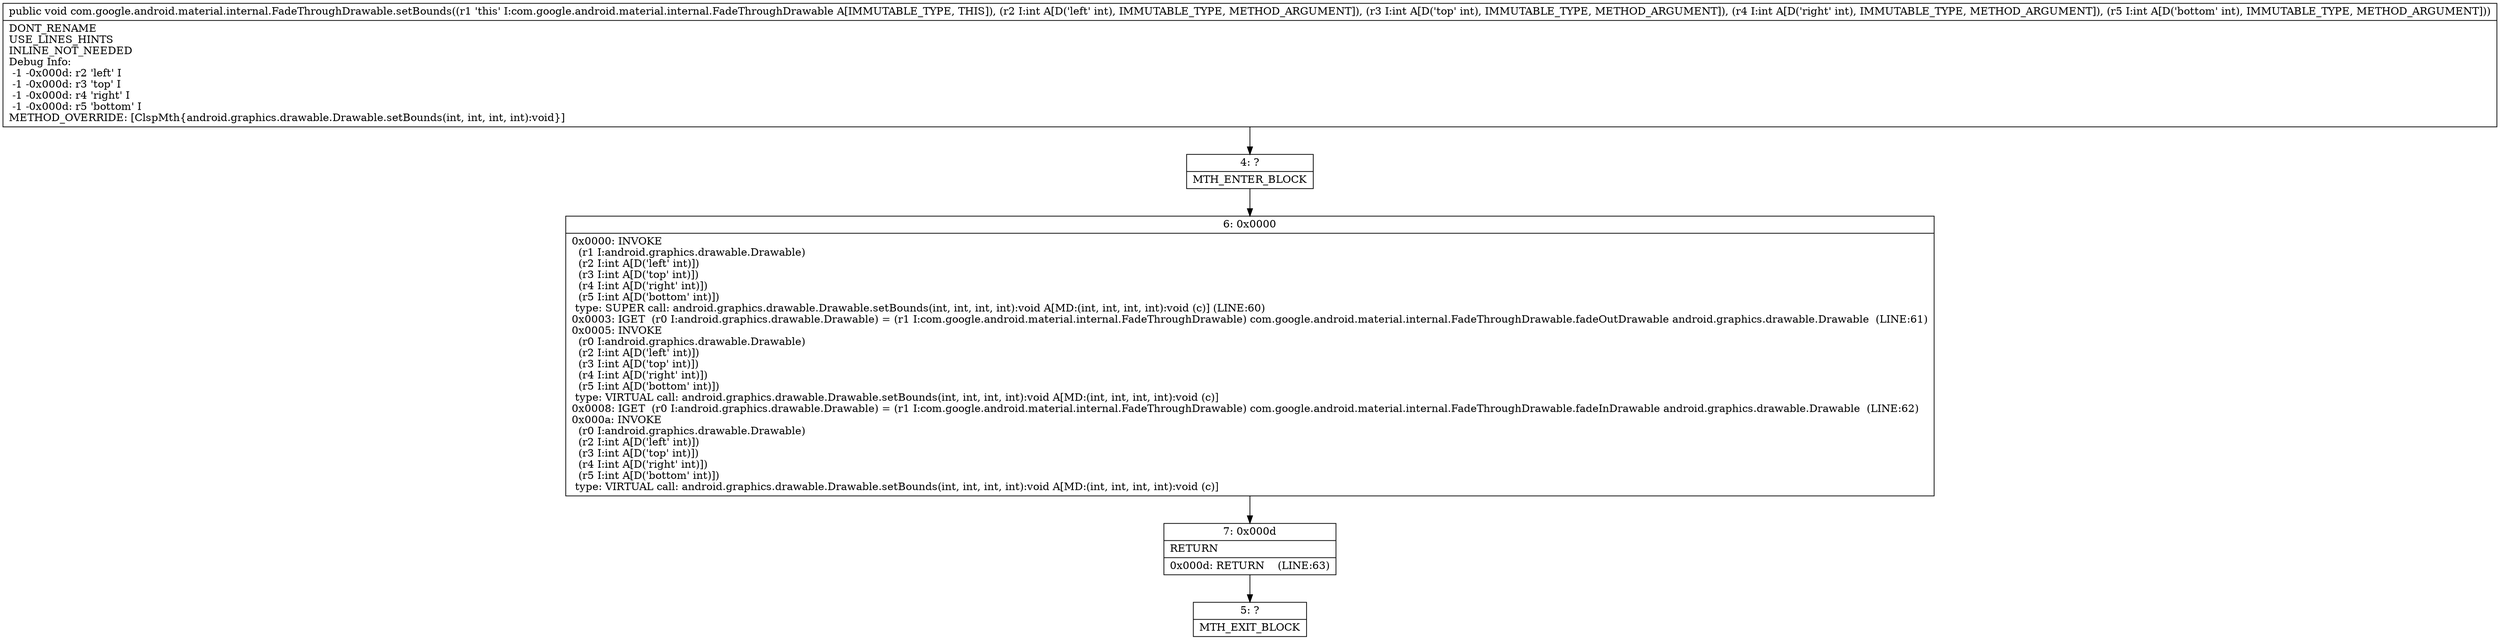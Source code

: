 digraph "CFG forcom.google.android.material.internal.FadeThroughDrawable.setBounds(IIII)V" {
Node_4 [shape=record,label="{4\:\ ?|MTH_ENTER_BLOCK\l}"];
Node_6 [shape=record,label="{6\:\ 0x0000|0x0000: INVOKE  \l  (r1 I:android.graphics.drawable.Drawable)\l  (r2 I:int A[D('left' int)])\l  (r3 I:int A[D('top' int)])\l  (r4 I:int A[D('right' int)])\l  (r5 I:int A[D('bottom' int)])\l type: SUPER call: android.graphics.drawable.Drawable.setBounds(int, int, int, int):void A[MD:(int, int, int, int):void (c)] (LINE:60)\l0x0003: IGET  (r0 I:android.graphics.drawable.Drawable) = (r1 I:com.google.android.material.internal.FadeThroughDrawable) com.google.android.material.internal.FadeThroughDrawable.fadeOutDrawable android.graphics.drawable.Drawable  (LINE:61)\l0x0005: INVOKE  \l  (r0 I:android.graphics.drawable.Drawable)\l  (r2 I:int A[D('left' int)])\l  (r3 I:int A[D('top' int)])\l  (r4 I:int A[D('right' int)])\l  (r5 I:int A[D('bottom' int)])\l type: VIRTUAL call: android.graphics.drawable.Drawable.setBounds(int, int, int, int):void A[MD:(int, int, int, int):void (c)]\l0x0008: IGET  (r0 I:android.graphics.drawable.Drawable) = (r1 I:com.google.android.material.internal.FadeThroughDrawable) com.google.android.material.internal.FadeThroughDrawable.fadeInDrawable android.graphics.drawable.Drawable  (LINE:62)\l0x000a: INVOKE  \l  (r0 I:android.graphics.drawable.Drawable)\l  (r2 I:int A[D('left' int)])\l  (r3 I:int A[D('top' int)])\l  (r4 I:int A[D('right' int)])\l  (r5 I:int A[D('bottom' int)])\l type: VIRTUAL call: android.graphics.drawable.Drawable.setBounds(int, int, int, int):void A[MD:(int, int, int, int):void (c)]\l}"];
Node_7 [shape=record,label="{7\:\ 0x000d|RETURN\l|0x000d: RETURN    (LINE:63)\l}"];
Node_5 [shape=record,label="{5\:\ ?|MTH_EXIT_BLOCK\l}"];
MethodNode[shape=record,label="{public void com.google.android.material.internal.FadeThroughDrawable.setBounds((r1 'this' I:com.google.android.material.internal.FadeThroughDrawable A[IMMUTABLE_TYPE, THIS]), (r2 I:int A[D('left' int), IMMUTABLE_TYPE, METHOD_ARGUMENT]), (r3 I:int A[D('top' int), IMMUTABLE_TYPE, METHOD_ARGUMENT]), (r4 I:int A[D('right' int), IMMUTABLE_TYPE, METHOD_ARGUMENT]), (r5 I:int A[D('bottom' int), IMMUTABLE_TYPE, METHOD_ARGUMENT]))  | DONT_RENAME\lUSE_LINES_HINTS\lINLINE_NOT_NEEDED\lDebug Info:\l  \-1 \-0x000d: r2 'left' I\l  \-1 \-0x000d: r3 'top' I\l  \-1 \-0x000d: r4 'right' I\l  \-1 \-0x000d: r5 'bottom' I\lMETHOD_OVERRIDE: [ClspMth\{android.graphics.drawable.Drawable.setBounds(int, int, int, int):void\}]\l}"];
MethodNode -> Node_4;Node_4 -> Node_6;
Node_6 -> Node_7;
Node_7 -> Node_5;
}

